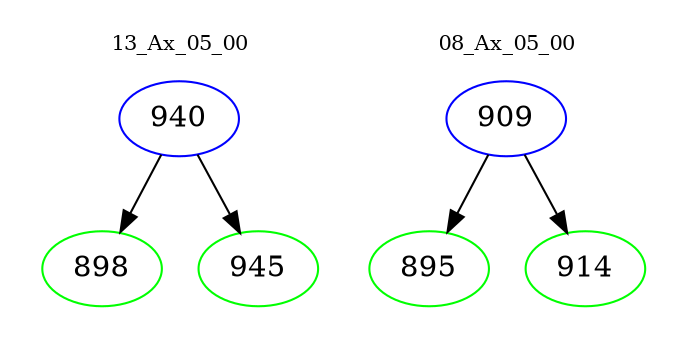 digraph{
subgraph cluster_0 {
color = white
label = "13_Ax_05_00";
fontsize=10;
T0_940 [label="940", color="blue"]
T0_940 -> T0_898 [color="black"]
T0_898 [label="898", color="green"]
T0_940 -> T0_945 [color="black"]
T0_945 [label="945", color="green"]
}
subgraph cluster_1 {
color = white
label = "08_Ax_05_00";
fontsize=10;
T1_909 [label="909", color="blue"]
T1_909 -> T1_895 [color="black"]
T1_895 [label="895", color="green"]
T1_909 -> T1_914 [color="black"]
T1_914 [label="914", color="green"]
}
}

